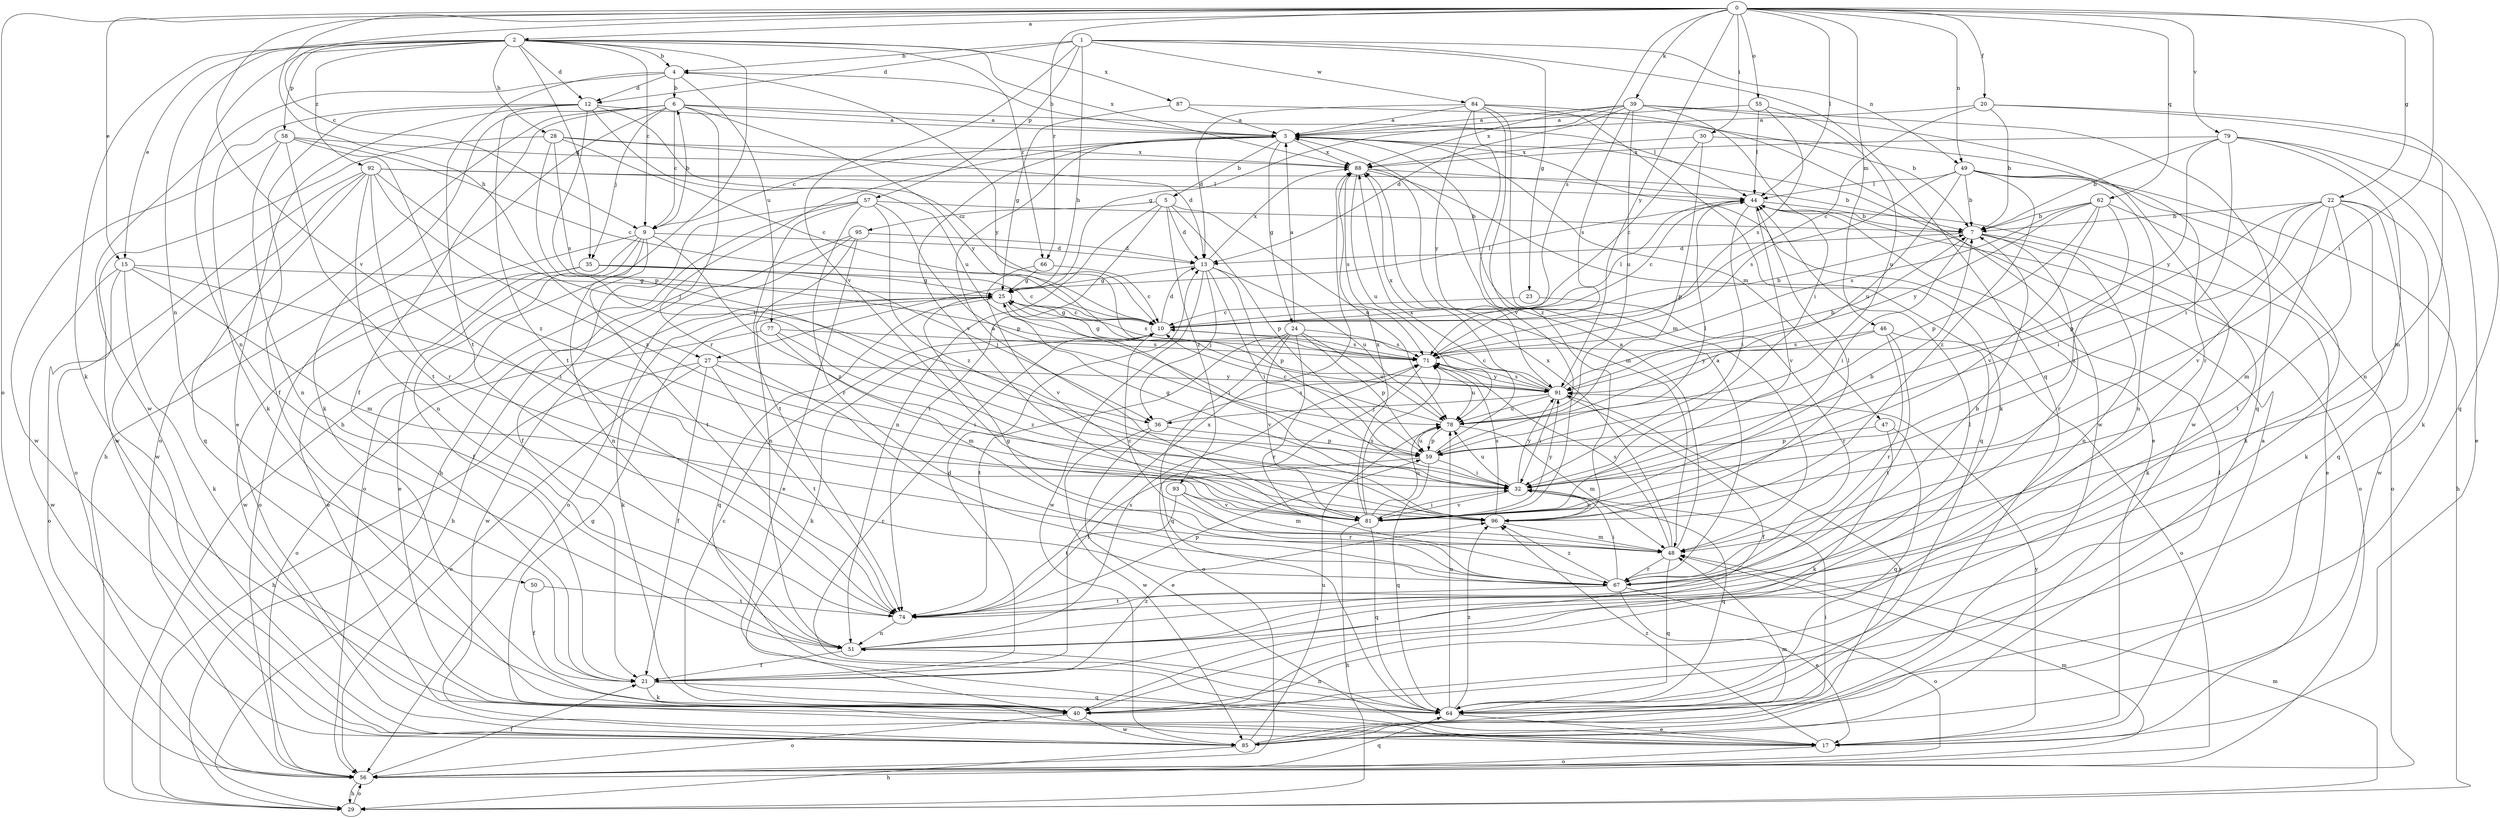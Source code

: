 strict digraph  {
0;
1;
2;
3;
4;
5;
6;
7;
9;
10;
12;
13;
15;
17;
20;
21;
22;
23;
24;
25;
27;
28;
29;
30;
32;
35;
36;
39;
40;
44;
46;
47;
48;
49;
50;
51;
55;
56;
57;
58;
59;
62;
64;
66;
67;
71;
74;
77;
78;
79;
81;
84;
85;
87;
88;
91;
92;
93;
95;
96;
0 -> 2  [label=a];
0 -> 9  [label=c];
0 -> 15  [label=e];
0 -> 20  [label=f];
0 -> 22  [label=g];
0 -> 27  [label=h];
0 -> 30  [label=i];
0 -> 32  [label=i];
0 -> 39  [label=k];
0 -> 44  [label=l];
0 -> 46  [label=m];
0 -> 49  [label=n];
0 -> 55  [label=o];
0 -> 56  [label=o];
0 -> 62  [label=q];
0 -> 66  [label=r];
0 -> 71  [label=s];
0 -> 79  [label=v];
0 -> 81  [label=v];
0 -> 91  [label=y];
1 -> 4  [label=b];
1 -> 12  [label=d];
1 -> 23  [label=g];
1 -> 27  [label=h];
1 -> 49  [label=n];
1 -> 57  [label=p];
1 -> 64  [label=q];
1 -> 81  [label=v];
1 -> 84  [label=w];
2 -> 4  [label=b];
2 -> 9  [label=c];
2 -> 12  [label=d];
2 -> 15  [label=e];
2 -> 28  [label=h];
2 -> 29  [label=h];
2 -> 35  [label=j];
2 -> 40  [label=k];
2 -> 50  [label=n];
2 -> 51  [label=n];
2 -> 58  [label=p];
2 -> 66  [label=r];
2 -> 87  [label=x];
2 -> 88  [label=x];
2 -> 92  [label=z];
3 -> 4  [label=b];
3 -> 5  [label=b];
3 -> 9  [label=c];
3 -> 17  [label=e];
3 -> 24  [label=g];
3 -> 29  [label=h];
3 -> 47  [label=m];
3 -> 81  [label=v];
3 -> 88  [label=x];
4 -> 6  [label=b];
4 -> 12  [label=d];
4 -> 74  [label=t];
4 -> 77  [label=u];
4 -> 85  [label=w];
4 -> 91  [label=y];
5 -> 13  [label=d];
5 -> 51  [label=n];
5 -> 59  [label=p];
5 -> 74  [label=t];
5 -> 78  [label=u];
5 -> 93  [label=z];
5 -> 95  [label=z];
6 -> 3  [label=a];
6 -> 9  [label=c];
6 -> 21  [label=f];
6 -> 29  [label=h];
6 -> 35  [label=j];
6 -> 40  [label=k];
6 -> 44  [label=l];
6 -> 56  [label=o];
6 -> 67  [label=r];
6 -> 91  [label=y];
7 -> 13  [label=d];
7 -> 32  [label=i];
7 -> 40  [label=k];
7 -> 51  [label=n];
7 -> 67  [label=r];
9 -> 6  [label=b];
9 -> 13  [label=d];
9 -> 17  [label=e];
9 -> 21  [label=f];
9 -> 51  [label=n];
9 -> 56  [label=o];
9 -> 74  [label=t];
9 -> 96  [label=z];
10 -> 7  [label=b];
10 -> 13  [label=d];
10 -> 25  [label=g];
10 -> 40  [label=k];
10 -> 44  [label=l];
10 -> 71  [label=s];
12 -> 3  [label=a];
12 -> 10  [label=c];
12 -> 17  [label=e];
12 -> 21  [label=f];
12 -> 40  [label=k];
12 -> 59  [label=p];
12 -> 74  [label=t];
12 -> 78  [label=u];
13 -> 25  [label=g];
13 -> 32  [label=i];
13 -> 36  [label=j];
13 -> 59  [label=p];
13 -> 78  [label=u];
13 -> 85  [label=w];
13 -> 88  [label=x];
15 -> 25  [label=g];
15 -> 32  [label=i];
15 -> 40  [label=k];
15 -> 48  [label=m];
15 -> 56  [label=o];
15 -> 85  [label=w];
17 -> 3  [label=a];
17 -> 25  [label=g];
17 -> 56  [label=o];
17 -> 91  [label=y];
17 -> 96  [label=z];
20 -> 3  [label=a];
20 -> 7  [label=b];
20 -> 10  [label=c];
20 -> 51  [label=n];
20 -> 64  [label=q];
21 -> 13  [label=d];
21 -> 40  [label=k];
21 -> 64  [label=q];
21 -> 88  [label=x];
21 -> 96  [label=z];
22 -> 7  [label=b];
22 -> 32  [label=i];
22 -> 40  [label=k];
22 -> 48  [label=m];
22 -> 59  [label=p];
22 -> 64  [label=q];
22 -> 74  [label=t];
22 -> 81  [label=v];
22 -> 85  [label=w];
23 -> 10  [label=c];
23 -> 67  [label=r];
24 -> 3  [label=a];
24 -> 59  [label=p];
24 -> 64  [label=q];
24 -> 67  [label=r];
24 -> 71  [label=s];
24 -> 74  [label=t];
24 -> 78  [label=u];
24 -> 81  [label=v];
25 -> 10  [label=c];
25 -> 32  [label=i];
25 -> 40  [label=k];
25 -> 44  [label=l];
25 -> 64  [label=q];
25 -> 71  [label=s];
25 -> 85  [label=w];
27 -> 21  [label=f];
27 -> 29  [label=h];
27 -> 32  [label=i];
27 -> 56  [label=o];
27 -> 74  [label=t];
27 -> 91  [label=y];
28 -> 10  [label=c];
28 -> 13  [label=d];
28 -> 32  [label=i];
28 -> 71  [label=s];
28 -> 85  [label=w];
28 -> 88  [label=x];
29 -> 48  [label=m];
29 -> 56  [label=o];
30 -> 10  [label=c];
30 -> 59  [label=p];
30 -> 67  [label=r];
30 -> 88  [label=x];
32 -> 25  [label=g];
32 -> 64  [label=q];
32 -> 78  [label=u];
32 -> 81  [label=v];
32 -> 91  [label=y];
32 -> 96  [label=z];
35 -> 10  [label=c];
35 -> 17  [label=e];
35 -> 25  [label=g];
35 -> 36  [label=j];
35 -> 85  [label=w];
36 -> 17  [label=e];
36 -> 59  [label=p];
36 -> 71  [label=s];
36 -> 85  [label=w];
39 -> 3  [label=a];
39 -> 13  [label=d];
39 -> 25  [label=g];
39 -> 32  [label=i];
39 -> 64  [label=q];
39 -> 71  [label=s];
39 -> 78  [label=u];
39 -> 85  [label=w];
39 -> 88  [label=x];
40 -> 10  [label=c];
40 -> 56  [label=o];
40 -> 85  [label=w];
44 -> 7  [label=b];
44 -> 10  [label=c];
44 -> 17  [label=e];
44 -> 32  [label=i];
44 -> 56  [label=o];
44 -> 81  [label=v];
46 -> 56  [label=o];
46 -> 67  [label=r];
46 -> 71  [label=s];
46 -> 74  [label=t];
46 -> 91  [label=y];
47 -> 40  [label=k];
47 -> 59  [label=p];
47 -> 64  [label=q];
48 -> 3  [label=a];
48 -> 10  [label=c];
48 -> 64  [label=q];
48 -> 67  [label=r];
48 -> 71  [label=s];
48 -> 88  [label=x];
49 -> 7  [label=b];
49 -> 29  [label=h];
49 -> 40  [label=k];
49 -> 44  [label=l];
49 -> 51  [label=n];
49 -> 71  [label=s];
49 -> 78  [label=u];
49 -> 96  [label=z];
50 -> 21  [label=f];
50 -> 74  [label=t];
51 -> 21  [label=f];
51 -> 44  [label=l];
51 -> 71  [label=s];
55 -> 3  [label=a];
55 -> 44  [label=l];
55 -> 71  [label=s];
55 -> 78  [label=u];
56 -> 21  [label=f];
56 -> 29  [label=h];
56 -> 48  [label=m];
56 -> 64  [label=q];
57 -> 7  [label=b];
57 -> 21  [label=f];
57 -> 56  [label=o];
57 -> 59  [label=p];
57 -> 67  [label=r];
57 -> 74  [label=t];
57 -> 96  [label=z];
58 -> 10  [label=c];
58 -> 51  [label=n];
58 -> 74  [label=t];
58 -> 85  [label=w];
58 -> 88  [label=x];
58 -> 96  [label=z];
59 -> 32  [label=i];
59 -> 44  [label=l];
59 -> 64  [label=q];
59 -> 74  [label=t];
59 -> 78  [label=u];
59 -> 88  [label=x];
62 -> 7  [label=b];
62 -> 56  [label=o];
62 -> 59  [label=p];
62 -> 71  [label=s];
62 -> 81  [label=v];
62 -> 91  [label=y];
62 -> 96  [label=z];
64 -> 10  [label=c];
64 -> 17  [label=e];
64 -> 51  [label=n];
64 -> 78  [label=u];
64 -> 96  [label=z];
66 -> 10  [label=c];
66 -> 25  [label=g];
66 -> 81  [label=v];
67 -> 3  [label=a];
67 -> 7  [label=b];
67 -> 17  [label=e];
67 -> 25  [label=g];
67 -> 32  [label=i];
67 -> 56  [label=o];
67 -> 74  [label=t];
67 -> 96  [label=z];
71 -> 25  [label=g];
71 -> 56  [label=o];
71 -> 78  [label=u];
71 -> 91  [label=y];
74 -> 51  [label=n];
74 -> 59  [label=p];
77 -> 48  [label=m];
77 -> 56  [label=o];
77 -> 71  [label=s];
77 -> 96  [label=z];
78 -> 10  [label=c];
78 -> 48  [label=m];
78 -> 59  [label=p];
79 -> 7  [label=b];
79 -> 17  [label=e];
79 -> 32  [label=i];
79 -> 40  [label=k];
79 -> 48  [label=m];
79 -> 88  [label=x];
79 -> 91  [label=y];
81 -> 3  [label=a];
81 -> 7  [label=b];
81 -> 29  [label=h];
81 -> 32  [label=i];
81 -> 64  [label=q];
81 -> 71  [label=s];
81 -> 78  [label=u];
81 -> 88  [label=x];
81 -> 91  [label=y];
84 -> 3  [label=a];
84 -> 13  [label=d];
84 -> 40  [label=k];
84 -> 48  [label=m];
84 -> 81  [label=v];
84 -> 85  [label=w];
84 -> 91  [label=y];
84 -> 96  [label=z];
85 -> 29  [label=h];
85 -> 32  [label=i];
85 -> 44  [label=l];
85 -> 48  [label=m];
85 -> 78  [label=u];
85 -> 91  [label=y];
87 -> 3  [label=a];
87 -> 7  [label=b];
87 -> 25  [label=g];
88 -> 44  [label=l];
88 -> 48  [label=m];
88 -> 64  [label=q];
88 -> 71  [label=s];
88 -> 78  [label=u];
91 -> 7  [label=b];
91 -> 10  [label=c];
91 -> 21  [label=f];
91 -> 32  [label=i];
91 -> 36  [label=j];
91 -> 71  [label=s];
91 -> 78  [label=u];
91 -> 88  [label=x];
92 -> 7  [label=b];
92 -> 36  [label=j];
92 -> 44  [label=l];
92 -> 51  [label=n];
92 -> 56  [label=o];
92 -> 64  [label=q];
92 -> 67  [label=r];
92 -> 85  [label=w];
92 -> 96  [label=z];
93 -> 48  [label=m];
93 -> 67  [label=r];
93 -> 74  [label=t];
93 -> 81  [label=v];
95 -> 13  [label=d];
95 -> 17  [label=e];
95 -> 29  [label=h];
95 -> 51  [label=n];
95 -> 56  [label=o];
96 -> 44  [label=l];
96 -> 48  [label=m];
96 -> 71  [label=s];
}

